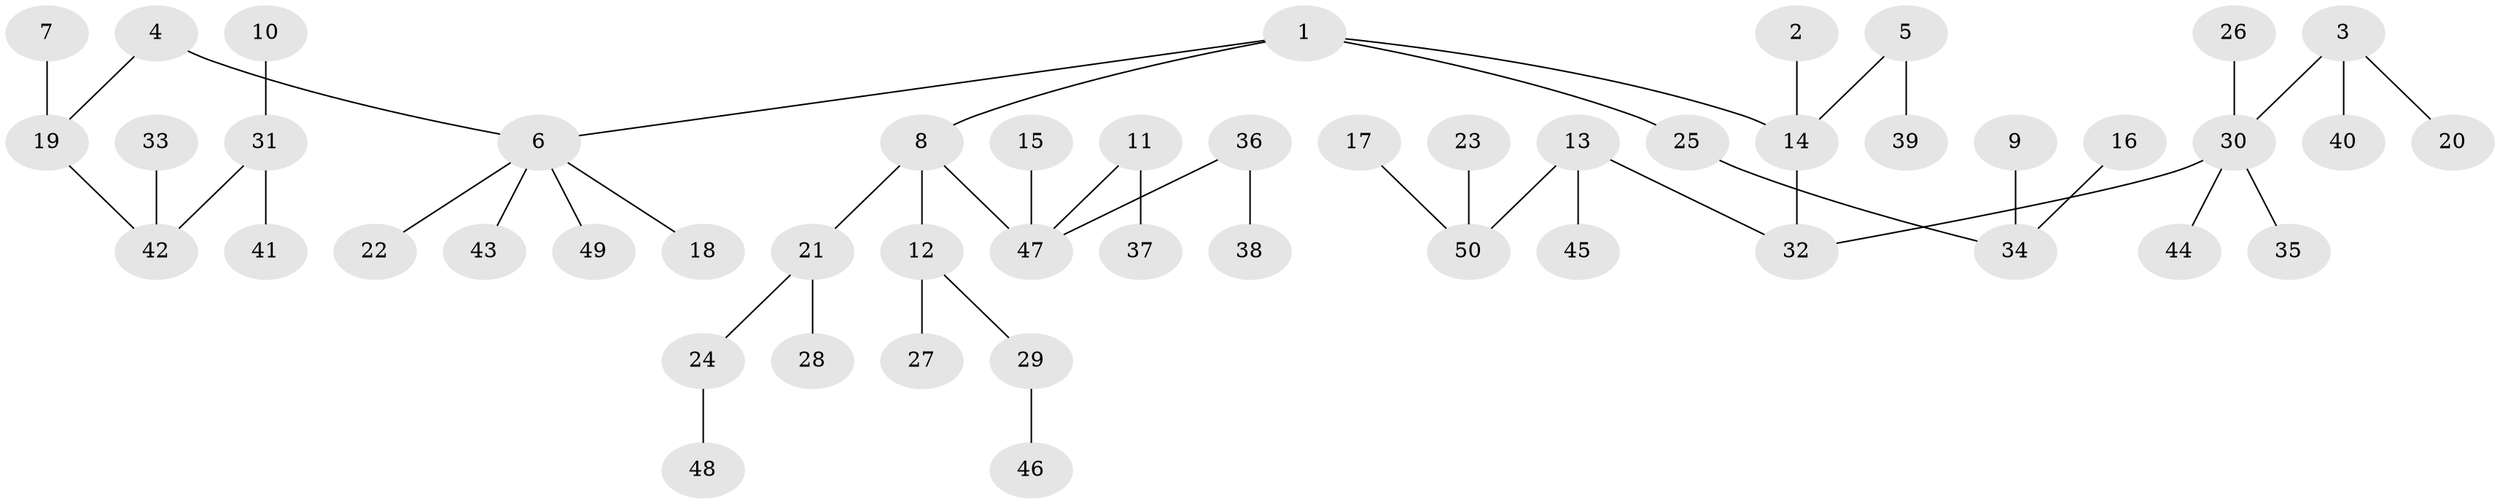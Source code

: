 // original degree distribution, {5: 0.06060606060606061, 3: 0.09090909090909091, 4: 0.04040404040404041, 7: 0.020202020202020204, 1: 0.5151515151515151, 2: 0.26262626262626265, 6: 0.010101010101010102}
// Generated by graph-tools (version 1.1) at 2025/02/03/09/25 03:02:25]
// undirected, 50 vertices, 49 edges
graph export_dot {
graph [start="1"]
  node [color=gray90,style=filled];
  1;
  2;
  3;
  4;
  5;
  6;
  7;
  8;
  9;
  10;
  11;
  12;
  13;
  14;
  15;
  16;
  17;
  18;
  19;
  20;
  21;
  22;
  23;
  24;
  25;
  26;
  27;
  28;
  29;
  30;
  31;
  32;
  33;
  34;
  35;
  36;
  37;
  38;
  39;
  40;
  41;
  42;
  43;
  44;
  45;
  46;
  47;
  48;
  49;
  50;
  1 -- 6 [weight=1.0];
  1 -- 8 [weight=1.0];
  1 -- 14 [weight=1.0];
  1 -- 25 [weight=1.0];
  2 -- 14 [weight=1.0];
  3 -- 20 [weight=1.0];
  3 -- 30 [weight=1.0];
  3 -- 40 [weight=1.0];
  4 -- 6 [weight=1.0];
  4 -- 19 [weight=1.0];
  5 -- 14 [weight=1.0];
  5 -- 39 [weight=1.0];
  6 -- 18 [weight=1.0];
  6 -- 22 [weight=1.0];
  6 -- 43 [weight=1.0];
  6 -- 49 [weight=1.0];
  7 -- 19 [weight=1.0];
  8 -- 12 [weight=1.0];
  8 -- 21 [weight=1.0];
  8 -- 47 [weight=1.0];
  9 -- 34 [weight=1.0];
  10 -- 31 [weight=1.0];
  11 -- 37 [weight=1.0];
  11 -- 47 [weight=1.0];
  12 -- 27 [weight=1.0];
  12 -- 29 [weight=1.0];
  13 -- 32 [weight=1.0];
  13 -- 45 [weight=1.0];
  13 -- 50 [weight=1.0];
  14 -- 32 [weight=1.0];
  15 -- 47 [weight=1.0];
  16 -- 34 [weight=1.0];
  17 -- 50 [weight=1.0];
  19 -- 42 [weight=1.0];
  21 -- 24 [weight=1.0];
  21 -- 28 [weight=1.0];
  23 -- 50 [weight=1.0];
  24 -- 48 [weight=1.0];
  25 -- 34 [weight=1.0];
  26 -- 30 [weight=1.0];
  29 -- 46 [weight=1.0];
  30 -- 32 [weight=1.0];
  30 -- 35 [weight=1.0];
  30 -- 44 [weight=1.0];
  31 -- 41 [weight=1.0];
  31 -- 42 [weight=1.0];
  33 -- 42 [weight=1.0];
  36 -- 38 [weight=1.0];
  36 -- 47 [weight=1.0];
}
